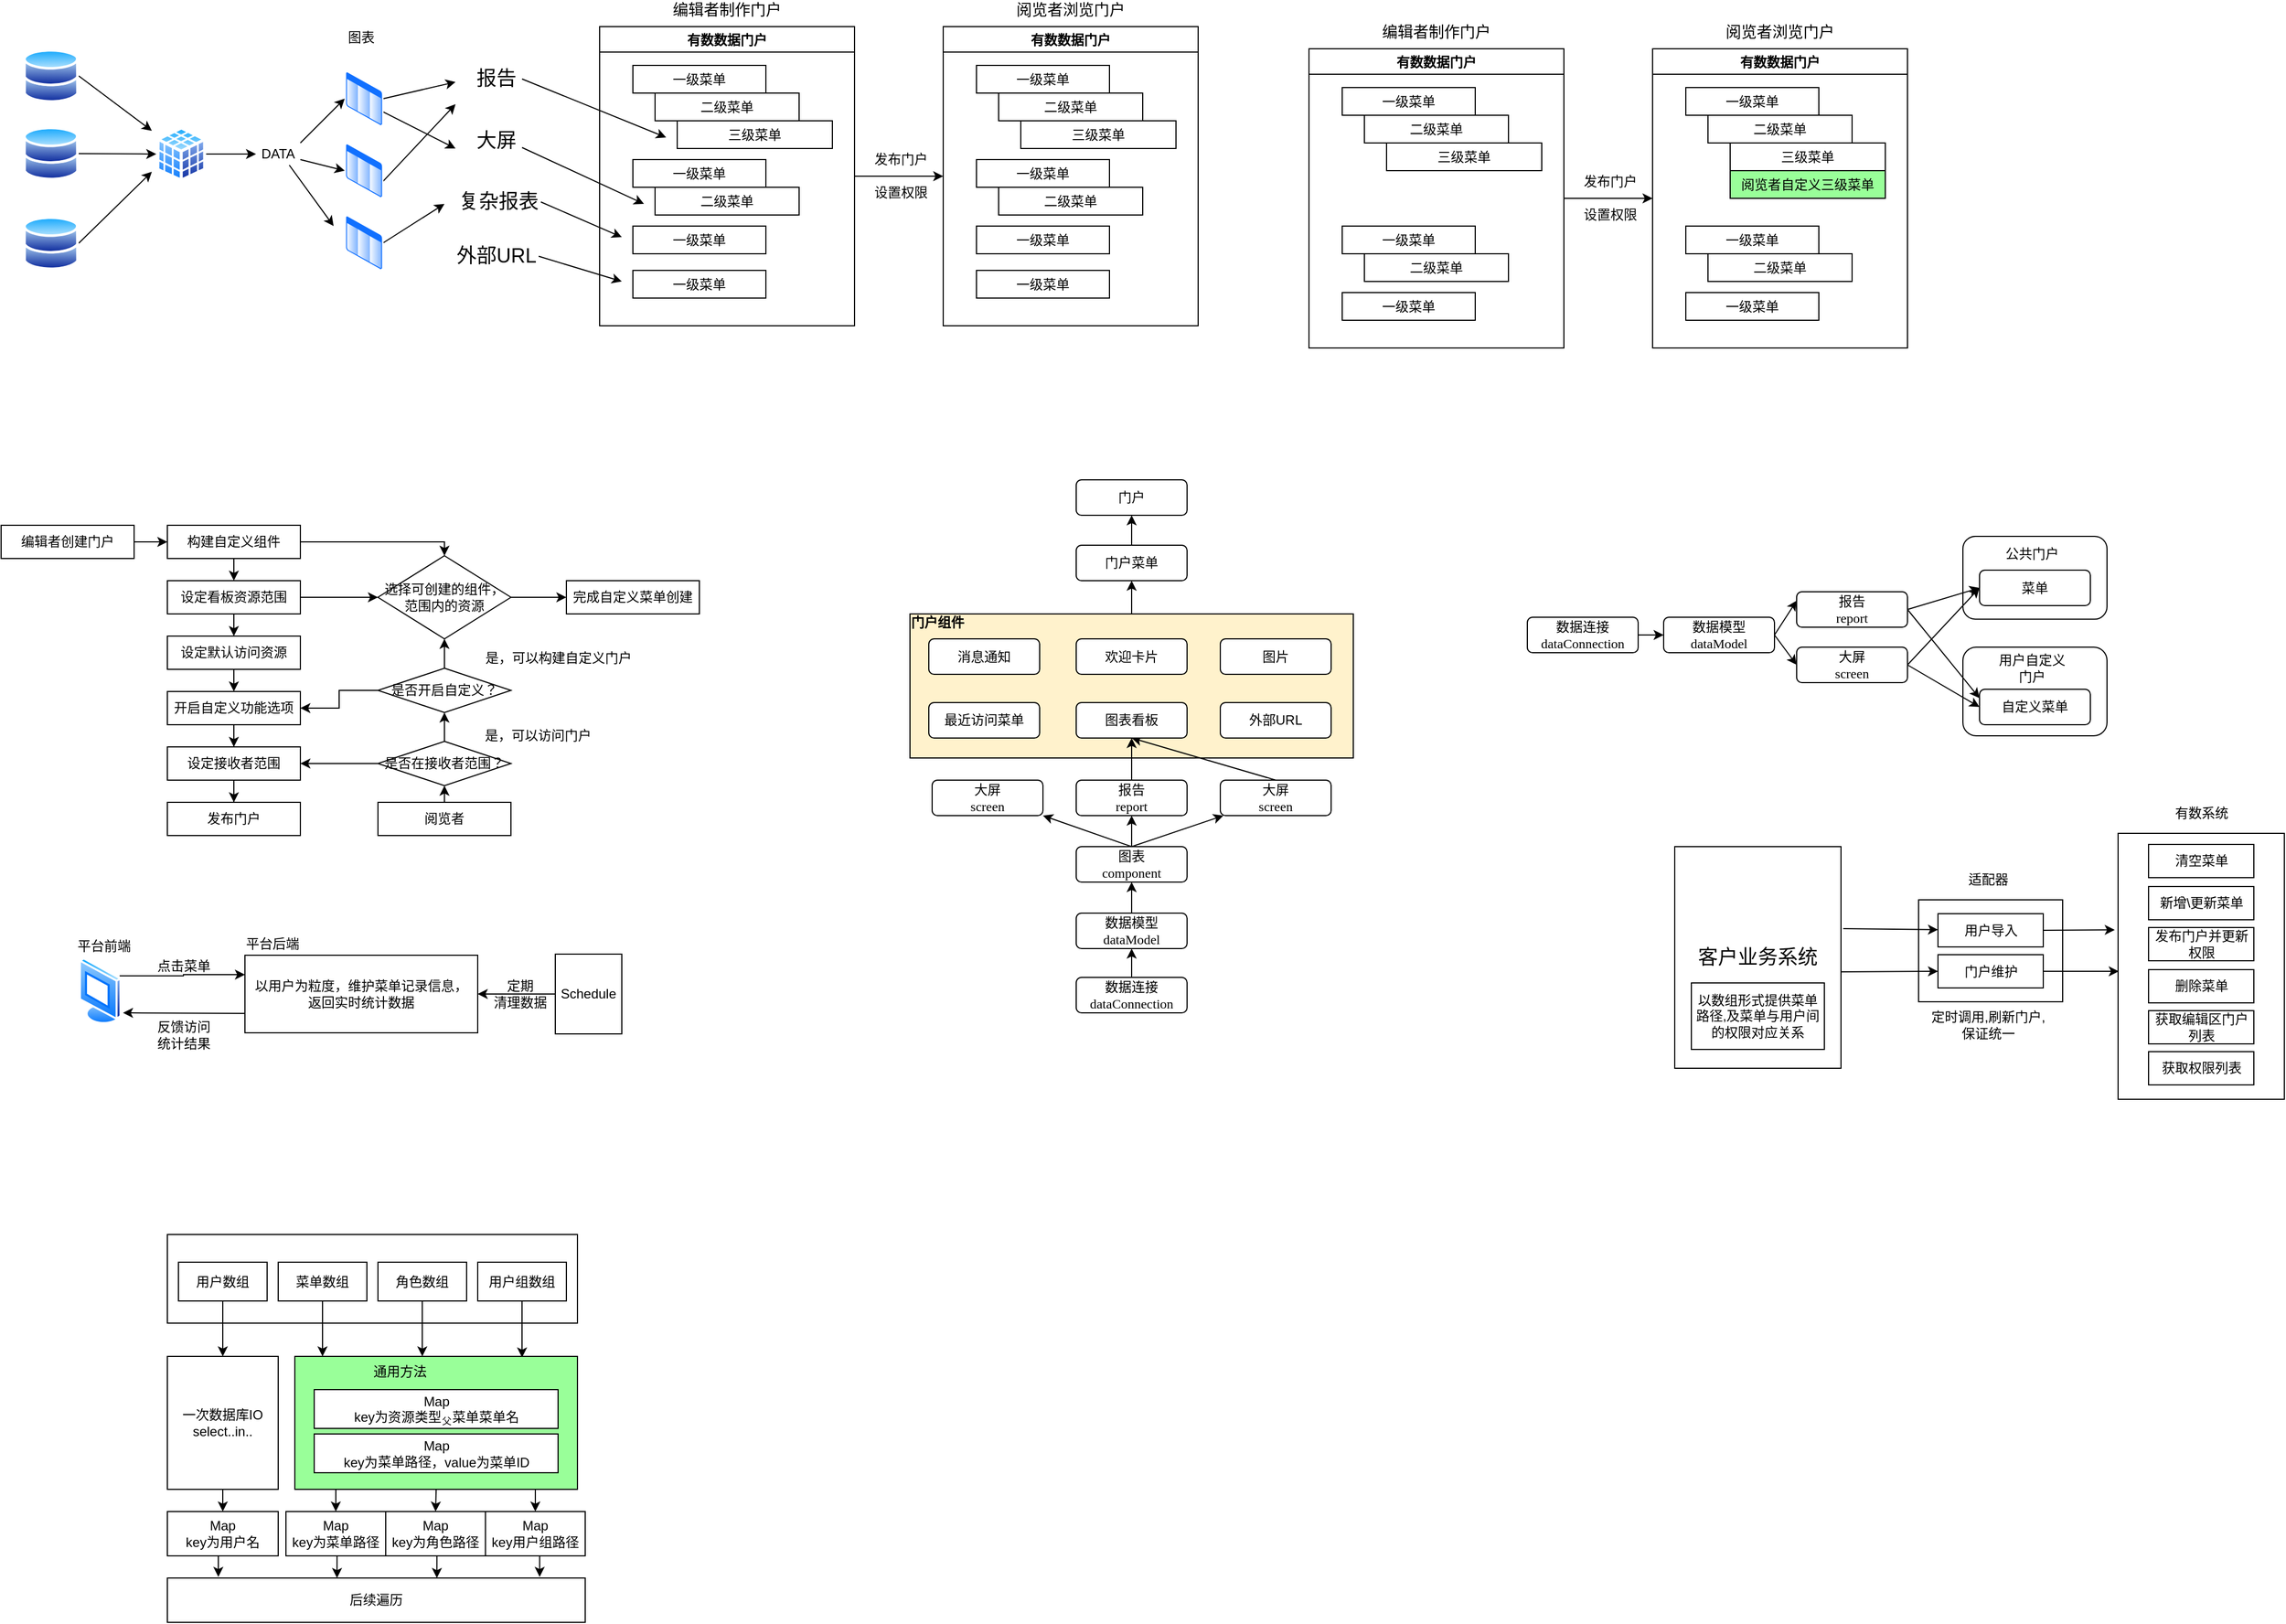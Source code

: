 <mxfile version="14.9.8" type="github">
  <diagram id="C5RBs43oDa-KdzZeNtuy" name="Page-1">
    <mxGraphModel dx="1935" dy="450" grid="1" gridSize="10" guides="1" tooltips="1" connect="1" arrows="1" fold="1" page="1" pageScale="1" pageWidth="827" pageHeight="1169" math="0" shadow="0">
      <root>
        <mxCell id="WIyWlLk6GJQsqaUBKTNV-0" />
        <mxCell id="WIyWlLk6GJQsqaUBKTNV-1" parent="WIyWlLk6GJQsqaUBKTNV-0" />
        <mxCell id="rrk1UIA7BR1SzCNRhTFS-86" value="" style="rounded=0;whiteSpace=wrap;html=1;fillColor=#FFFFFF;" parent="WIyWlLk6GJQsqaUBKTNV-1" vertex="1">
          <mxGeometry x="1720" y="948" width="130" height="92" as="geometry" />
        </mxCell>
        <mxCell id="rrk1UIA7BR1SzCNRhTFS-75" value="&lt;div style=&quot;text-align: left&quot;&gt;&lt;br&gt;&lt;/div&gt;" style="rounded=1;whiteSpace=wrap;html=1;" parent="WIyWlLk6GJQsqaUBKTNV-1" vertex="1">
          <mxGeometry x="1760" y="720" width="130" height="80" as="geometry" />
        </mxCell>
        <mxCell id="rrk1UIA7BR1SzCNRhTFS-74" value="&lt;div style=&quot;text-align: left&quot;&gt;&lt;br&gt;&lt;/div&gt;" style="rounded=1;whiteSpace=wrap;html=1;" parent="WIyWlLk6GJQsqaUBKTNV-1" vertex="1">
          <mxGeometry x="1760" y="620" width="130" height="74.75" as="geometry" />
        </mxCell>
        <mxCell id="rrk1UIA7BR1SzCNRhTFS-26" style="edgeStyle=none;rounded=0;orthogonalLoop=1;jettySize=auto;html=1;exitX=0.5;exitY=0;exitDx=0;exitDy=0;entryX=0.5;entryY=1;entryDx=0;entryDy=0;" parent="WIyWlLk6GJQsqaUBKTNV-1" source="rrk1UIA7BR1SzCNRhTFS-24" target="rrk1UIA7BR1SzCNRhTFS-19" edge="1">
          <mxGeometry relative="1" as="geometry" />
        </mxCell>
        <mxCell id="rrk1UIA7BR1SzCNRhTFS-24" value="" style="rounded=0;whiteSpace=wrap;html=1;fillColor=#FFF2CC;" parent="WIyWlLk6GJQsqaUBKTNV-1" vertex="1">
          <mxGeometry x="810" y="690" width="400" height="130" as="geometry" />
        </mxCell>
        <mxCell id="eYUs70hzC6F7jjjSVWgN-49" style="edgeStyle=none;rounded=0;orthogonalLoop=1;jettySize=auto;html=1;exitX=1;exitY=0.5;exitDx=0;exitDy=0;entryX=0;entryY=0.5;entryDx=0;entryDy=0;" parent="WIyWlLk6GJQsqaUBKTNV-1" source="eYUs70hzC6F7jjjSVWgN-1" target="eYUs70hzC6F7jjjSVWgN-41" edge="1">
          <mxGeometry relative="1" as="geometry" />
        </mxCell>
        <mxCell id="eYUs70hzC6F7jjjSVWgN-1" value="有数数据门户" style="swimlane;" parent="WIyWlLk6GJQsqaUBKTNV-1" vertex="1">
          <mxGeometry x="530" y="160" width="230" height="270" as="geometry" />
        </mxCell>
        <mxCell id="eYUs70hzC6F7jjjSVWgN-28" value="一级菜单" style="rounded=0;whiteSpace=wrap;html=1;" parent="eYUs70hzC6F7jjjSVWgN-1" vertex="1">
          <mxGeometry x="30" y="35" width="120" height="25" as="geometry" />
        </mxCell>
        <mxCell id="eYUs70hzC6F7jjjSVWgN-29" value="一级菜单" style="rounded=0;whiteSpace=wrap;html=1;" parent="eYUs70hzC6F7jjjSVWgN-1" vertex="1">
          <mxGeometry x="30" y="120" width="120" height="25" as="geometry" />
        </mxCell>
        <mxCell id="eYUs70hzC6F7jjjSVWgN-30" value="一级菜单" style="rounded=0;whiteSpace=wrap;html=1;" parent="eYUs70hzC6F7jjjSVWgN-1" vertex="1">
          <mxGeometry x="30" y="180" width="120" height="25" as="geometry" />
        </mxCell>
        <mxCell id="eYUs70hzC6F7jjjSVWgN-31" value="二级菜单" style="rounded=0;whiteSpace=wrap;html=1;" parent="eYUs70hzC6F7jjjSVWgN-1" vertex="1">
          <mxGeometry x="50" y="60" width="130" height="25" as="geometry" />
        </mxCell>
        <mxCell id="eYUs70hzC6F7jjjSVWgN-32" value="三级菜单" style="rounded=0;whiteSpace=wrap;html=1;" parent="eYUs70hzC6F7jjjSVWgN-1" vertex="1">
          <mxGeometry x="70" y="85" width="140" height="25" as="geometry" />
        </mxCell>
        <mxCell id="eYUs70hzC6F7jjjSVWgN-33" value="二级菜单" style="rounded=0;whiteSpace=wrap;html=1;" parent="eYUs70hzC6F7jjjSVWgN-1" vertex="1">
          <mxGeometry x="50" y="145" width="130" height="25" as="geometry" />
        </mxCell>
        <mxCell id="eYUs70hzC6F7jjjSVWgN-35" value="一级菜单" style="rounded=0;whiteSpace=wrap;html=1;" parent="eYUs70hzC6F7jjjSVWgN-1" vertex="1">
          <mxGeometry x="30" y="220" width="120" height="25" as="geometry" />
        </mxCell>
        <mxCell id="eYUs70hzC6F7jjjSVWgN-6" style="rounded=0;orthogonalLoop=1;jettySize=auto;html=1;exitX=1;exitY=0.5;exitDx=0;exitDy=0;entryX=-0.089;entryY=0.08;entryDx=0;entryDy=0;entryPerimeter=0;" parent="WIyWlLk6GJQsqaUBKTNV-1" source="eYUs70hzC6F7jjjSVWgN-2" target="eYUs70hzC6F7jjjSVWgN-5" edge="1">
          <mxGeometry relative="1" as="geometry" />
        </mxCell>
        <mxCell id="eYUs70hzC6F7jjjSVWgN-2" value="" style="aspect=fixed;perimeter=ellipsePerimeter;html=1;align=center;shadow=0;dashed=0;spacingTop=3;image;image=img/lib/active_directory/databases.svg;" parent="WIyWlLk6GJQsqaUBKTNV-1" vertex="1">
          <mxGeometry x="10" y="180" width="50" height="49" as="geometry" />
        </mxCell>
        <mxCell id="eYUs70hzC6F7jjjSVWgN-7" style="edgeStyle=none;rounded=0;orthogonalLoop=1;jettySize=auto;html=1;entryX=0;entryY=0.5;entryDx=0;entryDy=0;" parent="WIyWlLk6GJQsqaUBKTNV-1" source="eYUs70hzC6F7jjjSVWgN-3" target="eYUs70hzC6F7jjjSVWgN-5" edge="1">
          <mxGeometry relative="1" as="geometry" />
        </mxCell>
        <mxCell id="eYUs70hzC6F7jjjSVWgN-3" value="" style="aspect=fixed;perimeter=ellipsePerimeter;html=1;align=center;shadow=0;dashed=0;spacingTop=3;image;image=img/lib/active_directory/databases.svg;" parent="WIyWlLk6GJQsqaUBKTNV-1" vertex="1">
          <mxGeometry x="10" y="250" width="50" height="49" as="geometry" />
        </mxCell>
        <mxCell id="eYUs70hzC6F7jjjSVWgN-8" style="edgeStyle=none;rounded=0;orthogonalLoop=1;jettySize=auto;html=1;exitX=1;exitY=0.5;exitDx=0;exitDy=0;entryX=-0.089;entryY=0.82;entryDx=0;entryDy=0;entryPerimeter=0;" parent="WIyWlLk6GJQsqaUBKTNV-1" source="eYUs70hzC6F7jjjSVWgN-4" target="eYUs70hzC6F7jjjSVWgN-5" edge="1">
          <mxGeometry relative="1" as="geometry" />
        </mxCell>
        <mxCell id="eYUs70hzC6F7jjjSVWgN-4" value="" style="aspect=fixed;perimeter=ellipsePerimeter;html=1;align=center;shadow=0;dashed=0;spacingTop=3;image;image=img/lib/active_directory/databases.svg;" parent="WIyWlLk6GJQsqaUBKTNV-1" vertex="1">
          <mxGeometry x="10" y="331" width="50" height="49" as="geometry" />
        </mxCell>
        <mxCell id="eYUs70hzC6F7jjjSVWgN-10" style="edgeStyle=none;rounded=0;orthogonalLoop=1;jettySize=auto;html=1;exitX=1;exitY=0.5;exitDx=0;exitDy=0;entryX=0;entryY=0.5;entryDx=0;entryDy=0;" parent="WIyWlLk6GJQsqaUBKTNV-1" source="eYUs70hzC6F7jjjSVWgN-5" target="eYUs70hzC6F7jjjSVWgN-9" edge="1">
          <mxGeometry relative="1" as="geometry" />
        </mxCell>
        <mxCell id="eYUs70hzC6F7jjjSVWgN-5" value="" style="aspect=fixed;perimeter=ellipsePerimeter;html=1;align=center;shadow=0;dashed=0;spacingTop=3;image;image=img/lib/active_directory/database_cube.svg;" parent="WIyWlLk6GJQsqaUBKTNV-1" vertex="1">
          <mxGeometry x="130" y="250" width="45" height="50" as="geometry" />
        </mxCell>
        <mxCell id="eYUs70hzC6F7jjjSVWgN-15" style="edgeStyle=none;rounded=0;orthogonalLoop=1;jettySize=auto;html=1;exitX=1;exitY=0;exitDx=0;exitDy=0;entryX=0;entryY=0.5;entryDx=0;entryDy=0;" parent="WIyWlLk6GJQsqaUBKTNV-1" source="eYUs70hzC6F7jjjSVWgN-9" target="eYUs70hzC6F7jjjSVWgN-12" edge="1">
          <mxGeometry relative="1" as="geometry" />
        </mxCell>
        <mxCell id="eYUs70hzC6F7jjjSVWgN-16" style="edgeStyle=none;rounded=0;orthogonalLoop=1;jettySize=auto;html=1;exitX=1;exitY=0.75;exitDx=0;exitDy=0;entryX=0;entryY=0.5;entryDx=0;entryDy=0;" parent="WIyWlLk6GJQsqaUBKTNV-1" source="eYUs70hzC6F7jjjSVWgN-9" target="eYUs70hzC6F7jjjSVWgN-13" edge="1">
          <mxGeometry relative="1" as="geometry" />
        </mxCell>
        <mxCell id="eYUs70hzC6F7jjjSVWgN-17" style="edgeStyle=none;rounded=0;orthogonalLoop=1;jettySize=auto;html=1;exitX=0.75;exitY=1;exitDx=0;exitDy=0;" parent="WIyWlLk6GJQsqaUBKTNV-1" source="eYUs70hzC6F7jjjSVWgN-9" edge="1">
          <mxGeometry relative="1" as="geometry">
            <mxPoint x="290" y="340" as="targetPoint" />
          </mxGeometry>
        </mxCell>
        <mxCell id="eYUs70hzC6F7jjjSVWgN-9" value="DATA" style="text;html=1;strokeColor=none;fillColor=none;align=center;verticalAlign=middle;whiteSpace=wrap;rounded=0;" parent="WIyWlLk6GJQsqaUBKTNV-1" vertex="1">
          <mxGeometry x="220" y="265" width="40" height="20" as="geometry" />
        </mxCell>
        <mxCell id="eYUs70hzC6F7jjjSVWgN-23" style="edgeStyle=none;rounded=0;orthogonalLoop=1;jettySize=auto;html=1;exitX=1;exitY=0.5;exitDx=0;exitDy=0;" parent="WIyWlLk6GJQsqaUBKTNV-1" source="eYUs70hzC6F7jjjSVWgN-12" edge="1">
          <mxGeometry relative="1" as="geometry">
            <mxPoint x="400" y="210" as="targetPoint" />
          </mxGeometry>
        </mxCell>
        <mxCell id="eYUs70hzC6F7jjjSVWgN-25" style="edgeStyle=none;rounded=0;orthogonalLoop=1;jettySize=auto;html=1;exitX=1;exitY=0.75;exitDx=0;exitDy=0;" parent="WIyWlLk6GJQsqaUBKTNV-1" source="eYUs70hzC6F7jjjSVWgN-12" edge="1">
          <mxGeometry relative="1" as="geometry">
            <mxPoint x="400" y="270" as="targetPoint" />
          </mxGeometry>
        </mxCell>
        <mxCell id="eYUs70hzC6F7jjjSVWgN-12" value="" style="aspect=fixed;perimeter=ellipsePerimeter;html=1;align=center;shadow=0;dashed=0;spacingTop=3;image;image=img/lib/active_directory/list.svg;" parent="WIyWlLk6GJQsqaUBKTNV-1" vertex="1">
          <mxGeometry x="300" y="200" width="35" height="50" as="geometry" />
        </mxCell>
        <mxCell id="eYUs70hzC6F7jjjSVWgN-24" style="edgeStyle=none;rounded=0;orthogonalLoop=1;jettySize=auto;html=1;exitX=1;exitY=0.75;exitDx=0;exitDy=0;" parent="WIyWlLk6GJQsqaUBKTNV-1" source="eYUs70hzC6F7jjjSVWgN-13" edge="1">
          <mxGeometry relative="1" as="geometry">
            <mxPoint x="400" y="230" as="targetPoint" />
          </mxGeometry>
        </mxCell>
        <mxCell id="eYUs70hzC6F7jjjSVWgN-13" value="" style="aspect=fixed;perimeter=ellipsePerimeter;html=1;align=center;shadow=0;dashed=0;spacingTop=3;image;image=img/lib/active_directory/list.svg;" parent="WIyWlLk6GJQsqaUBKTNV-1" vertex="1">
          <mxGeometry x="300" y="265" width="35" height="50" as="geometry" />
        </mxCell>
        <mxCell id="eYUs70hzC6F7jjjSVWgN-26" style="edgeStyle=none;rounded=0;orthogonalLoop=1;jettySize=auto;html=1;exitX=1;exitY=0.5;exitDx=0;exitDy=0;" parent="WIyWlLk6GJQsqaUBKTNV-1" source="eYUs70hzC6F7jjjSVWgN-14" edge="1">
          <mxGeometry relative="1" as="geometry">
            <mxPoint x="390" y="320" as="targetPoint" />
          </mxGeometry>
        </mxCell>
        <mxCell id="eYUs70hzC6F7jjjSVWgN-14" value="" style="aspect=fixed;perimeter=ellipsePerimeter;html=1;align=center;shadow=0;dashed=0;spacingTop=3;image;image=img/lib/active_directory/list.svg;" parent="WIyWlLk6GJQsqaUBKTNV-1" vertex="1">
          <mxGeometry x="300" y="330" width="35" height="50" as="geometry" />
        </mxCell>
        <mxCell id="eYUs70hzC6F7jjjSVWgN-34" style="edgeStyle=none;rounded=0;orthogonalLoop=1;jettySize=auto;html=1;exitX=1;exitY=0.5;exitDx=0;exitDy=0;" parent="WIyWlLk6GJQsqaUBKTNV-1" source="eYUs70hzC6F7jjjSVWgN-18" edge="1">
          <mxGeometry relative="1" as="geometry">
            <mxPoint x="590" y="260" as="targetPoint" />
          </mxGeometry>
        </mxCell>
        <mxCell id="eYUs70hzC6F7jjjSVWgN-18" value="&lt;font style=&quot;font-size: 18px&quot;&gt;报告&lt;/font&gt;" style="text;html=1;strokeColor=none;fillColor=none;align=center;verticalAlign=middle;whiteSpace=wrap;rounded=0;" parent="WIyWlLk6GJQsqaUBKTNV-1" vertex="1">
          <mxGeometry x="414" y="194.5" width="46" height="25.5" as="geometry" />
        </mxCell>
        <mxCell id="eYUs70hzC6F7jjjSVWgN-36" style="edgeStyle=none;rounded=0;orthogonalLoop=1;jettySize=auto;html=1;exitX=1;exitY=0.75;exitDx=0;exitDy=0;" parent="WIyWlLk6GJQsqaUBKTNV-1" source="eYUs70hzC6F7jjjSVWgN-19" edge="1">
          <mxGeometry relative="1" as="geometry">
            <mxPoint x="570" y="320" as="targetPoint" />
          </mxGeometry>
        </mxCell>
        <mxCell id="eYUs70hzC6F7jjjSVWgN-19" value="&lt;font style=&quot;font-size: 18px&quot;&gt;大屏&lt;/font&gt;" style="text;html=1;strokeColor=none;fillColor=none;align=center;verticalAlign=middle;whiteSpace=wrap;rounded=0;" parent="WIyWlLk6GJQsqaUBKTNV-1" vertex="1">
          <mxGeometry x="414" y="250" width="46" height="25.5" as="geometry" />
        </mxCell>
        <mxCell id="eYUs70hzC6F7jjjSVWgN-37" style="edgeStyle=none;rounded=0;orthogonalLoop=1;jettySize=auto;html=1;exitX=1;exitY=0.5;exitDx=0;exitDy=0;" parent="WIyWlLk6GJQsqaUBKTNV-1" source="eYUs70hzC6F7jjjSVWgN-21" edge="1">
          <mxGeometry relative="1" as="geometry">
            <mxPoint x="550" y="350" as="targetPoint" />
          </mxGeometry>
        </mxCell>
        <mxCell id="eYUs70hzC6F7jjjSVWgN-21" value="&lt;font style=&quot;font-size: 18px&quot;&gt;复杂报表&lt;/font&gt;" style="text;html=1;strokeColor=none;fillColor=none;align=center;verticalAlign=middle;whiteSpace=wrap;rounded=0;" parent="WIyWlLk6GJQsqaUBKTNV-1" vertex="1">
          <mxGeometry x="401" y="305.5" width="76" height="25.5" as="geometry" />
        </mxCell>
        <mxCell id="eYUs70hzC6F7jjjSVWgN-38" style="edgeStyle=none;rounded=0;orthogonalLoop=1;jettySize=auto;html=1;exitX=1;exitY=0.5;exitDx=0;exitDy=0;" parent="WIyWlLk6GJQsqaUBKTNV-1" source="eYUs70hzC6F7jjjSVWgN-22" edge="1">
          <mxGeometry relative="1" as="geometry">
            <mxPoint x="550" y="390" as="targetPoint" />
          </mxGeometry>
        </mxCell>
        <mxCell id="eYUs70hzC6F7jjjSVWgN-22" value="&lt;font style=&quot;font-size: 18px&quot;&gt;外部URL&lt;/font&gt;" style="text;html=1;strokeColor=none;fillColor=none;align=center;verticalAlign=middle;whiteSpace=wrap;rounded=0;" parent="WIyWlLk6GJQsqaUBKTNV-1" vertex="1">
          <mxGeometry x="399" y="354.5" width="76" height="25.5" as="geometry" />
        </mxCell>
        <mxCell id="eYUs70hzC6F7jjjSVWgN-39" value="图表" style="text;html=1;strokeColor=none;fillColor=none;align=center;verticalAlign=middle;whiteSpace=wrap;rounded=0;" parent="WIyWlLk6GJQsqaUBKTNV-1" vertex="1">
          <mxGeometry x="295" y="160" width="40" height="20" as="geometry" />
        </mxCell>
        <mxCell id="eYUs70hzC6F7jjjSVWgN-40" value="&lt;font style=&quot;font-size: 14px&quot;&gt;编辑者制作门户&lt;/font&gt;" style="text;html=1;strokeColor=none;fillColor=none;align=center;verticalAlign=middle;whiteSpace=wrap;rounded=0;" parent="WIyWlLk6GJQsqaUBKTNV-1" vertex="1">
          <mxGeometry x="585" y="140" width="120" height="10" as="geometry" />
        </mxCell>
        <mxCell id="eYUs70hzC6F7jjjSVWgN-41" value="有数数据门户" style="swimlane;" parent="WIyWlLk6GJQsqaUBKTNV-1" vertex="1">
          <mxGeometry x="840" y="160" width="230" height="270" as="geometry" />
        </mxCell>
        <mxCell id="eYUs70hzC6F7jjjSVWgN-42" value="一级菜单" style="rounded=0;whiteSpace=wrap;html=1;" parent="eYUs70hzC6F7jjjSVWgN-41" vertex="1">
          <mxGeometry x="30" y="35" width="120" height="25" as="geometry" />
        </mxCell>
        <mxCell id="eYUs70hzC6F7jjjSVWgN-43" value="一级菜单" style="rounded=0;whiteSpace=wrap;html=1;" parent="eYUs70hzC6F7jjjSVWgN-41" vertex="1">
          <mxGeometry x="30" y="120" width="120" height="25" as="geometry" />
        </mxCell>
        <mxCell id="eYUs70hzC6F7jjjSVWgN-44" value="一级菜单" style="rounded=0;whiteSpace=wrap;html=1;" parent="eYUs70hzC6F7jjjSVWgN-41" vertex="1">
          <mxGeometry x="30" y="180" width="120" height="25" as="geometry" />
        </mxCell>
        <mxCell id="eYUs70hzC6F7jjjSVWgN-45" value="二级菜单" style="rounded=0;whiteSpace=wrap;html=1;" parent="eYUs70hzC6F7jjjSVWgN-41" vertex="1">
          <mxGeometry x="50" y="60" width="130" height="25" as="geometry" />
        </mxCell>
        <mxCell id="eYUs70hzC6F7jjjSVWgN-46" value="三级菜单" style="rounded=0;whiteSpace=wrap;html=1;" parent="eYUs70hzC6F7jjjSVWgN-41" vertex="1">
          <mxGeometry x="70" y="85" width="140" height="25" as="geometry" />
        </mxCell>
        <mxCell id="eYUs70hzC6F7jjjSVWgN-47" value="二级菜单" style="rounded=0;whiteSpace=wrap;html=1;" parent="eYUs70hzC6F7jjjSVWgN-41" vertex="1">
          <mxGeometry x="50" y="145" width="130" height="25" as="geometry" />
        </mxCell>
        <mxCell id="eYUs70hzC6F7jjjSVWgN-48" value="一级菜单" style="rounded=0;whiteSpace=wrap;html=1;" parent="eYUs70hzC6F7jjjSVWgN-41" vertex="1">
          <mxGeometry x="30" y="220" width="120" height="25" as="geometry" />
        </mxCell>
        <mxCell id="eYUs70hzC6F7jjjSVWgN-50" value="发布门户" style="text;html=1;strokeColor=none;fillColor=none;align=center;verticalAlign=middle;whiteSpace=wrap;rounded=0;" parent="WIyWlLk6GJQsqaUBKTNV-1" vertex="1">
          <mxGeometry x="777" y="270" width="50" height="20" as="geometry" />
        </mxCell>
        <mxCell id="eYUs70hzC6F7jjjSVWgN-51" value="设置权限" style="text;html=1;strokeColor=none;fillColor=none;align=center;verticalAlign=middle;whiteSpace=wrap;rounded=0;" parent="WIyWlLk6GJQsqaUBKTNV-1" vertex="1">
          <mxGeometry x="777" y="300" width="50" height="20" as="geometry" />
        </mxCell>
        <mxCell id="eYUs70hzC6F7jjjSVWgN-52" value="&lt;font style=&quot;font-size: 14px&quot;&gt;阅览者浏览门户&lt;/font&gt;" style="text;html=1;strokeColor=none;fillColor=none;align=center;verticalAlign=middle;whiteSpace=wrap;rounded=0;" parent="WIyWlLk6GJQsqaUBKTNV-1" vertex="1">
          <mxGeometry x="895" y="140" width="120" height="10" as="geometry" />
        </mxCell>
        <mxCell id="eYUs70hzC6F7jjjSVWgN-64" style="edgeStyle=none;rounded=0;orthogonalLoop=1;jettySize=auto;html=1;exitX=0.5;exitY=1;exitDx=0;exitDy=0;entryX=0.5;entryY=0;entryDx=0;entryDy=0;" parent="WIyWlLk6GJQsqaUBKTNV-1" source="eYUs70hzC6F7jjjSVWgN-55" target="eYUs70hzC6F7jjjSVWgN-63" edge="1">
          <mxGeometry relative="1" as="geometry" />
        </mxCell>
        <mxCell id="eYUs70hzC6F7jjjSVWgN-91" style="edgeStyle=orthogonalEdgeStyle;rounded=0;orthogonalLoop=1;jettySize=auto;html=1;exitX=1;exitY=0.5;exitDx=0;exitDy=0;entryX=0;entryY=0.5;entryDx=0;entryDy=0;" parent="WIyWlLk6GJQsqaUBKTNV-1" source="eYUs70hzC6F7jjjSVWgN-55" target="eYUs70hzC6F7jjjSVWgN-89" edge="1">
          <mxGeometry relative="1" as="geometry" />
        </mxCell>
        <mxCell id="eYUs70hzC6F7jjjSVWgN-55" value="设定看板资源范围" style="rounded=0;whiteSpace=wrap;html=1;" parent="WIyWlLk6GJQsqaUBKTNV-1" vertex="1">
          <mxGeometry x="140" y="660" width="120" height="30" as="geometry" />
        </mxCell>
        <mxCell id="eYUs70hzC6F7jjjSVWgN-67" style="edgeStyle=orthogonalEdgeStyle;rounded=0;orthogonalLoop=1;jettySize=auto;html=1;exitX=1;exitY=0.5;exitDx=0;exitDy=0;entryX=0;entryY=0.5;entryDx=0;entryDy=0;" parent="WIyWlLk6GJQsqaUBKTNV-1" source="eYUs70hzC6F7jjjSVWgN-60" target="eYUs70hzC6F7jjjSVWgN-61" edge="1">
          <mxGeometry relative="1" as="geometry" />
        </mxCell>
        <mxCell id="eYUs70hzC6F7jjjSVWgN-60" value="编辑者创建门户" style="rounded=0;whiteSpace=wrap;html=1;" parent="WIyWlLk6GJQsqaUBKTNV-1" vertex="1">
          <mxGeometry x="-10" y="610" width="120" height="30" as="geometry" />
        </mxCell>
        <mxCell id="eYUs70hzC6F7jjjSVWgN-80" style="edgeStyle=orthogonalEdgeStyle;rounded=0;orthogonalLoop=1;jettySize=auto;html=1;exitX=0.5;exitY=1;exitDx=0;exitDy=0;entryX=0.5;entryY=0;entryDx=0;entryDy=0;" parent="WIyWlLk6GJQsqaUBKTNV-1" source="eYUs70hzC6F7jjjSVWgN-61" target="eYUs70hzC6F7jjjSVWgN-55" edge="1">
          <mxGeometry relative="1" as="geometry" />
        </mxCell>
        <mxCell id="eYUs70hzC6F7jjjSVWgN-92" style="edgeStyle=orthogonalEdgeStyle;rounded=0;orthogonalLoop=1;jettySize=auto;html=1;exitX=1;exitY=0.5;exitDx=0;exitDy=0;entryX=0.5;entryY=0;entryDx=0;entryDy=0;" parent="WIyWlLk6GJQsqaUBKTNV-1" source="eYUs70hzC6F7jjjSVWgN-61" target="eYUs70hzC6F7jjjSVWgN-89" edge="1">
          <mxGeometry relative="1" as="geometry">
            <Array as="points">
              <mxPoint x="390" y="625" />
            </Array>
          </mxGeometry>
        </mxCell>
        <mxCell id="eYUs70hzC6F7jjjSVWgN-61" value="构建自定义组件" style="rounded=0;whiteSpace=wrap;html=1;" parent="WIyWlLk6GJQsqaUBKTNV-1" vertex="1">
          <mxGeometry x="140" y="610" width="120" height="30" as="geometry" />
        </mxCell>
        <mxCell id="eYUs70hzC6F7jjjSVWgN-82" style="edgeStyle=orthogonalEdgeStyle;rounded=0;orthogonalLoop=1;jettySize=auto;html=1;exitX=0.5;exitY=1;exitDx=0;exitDy=0;entryX=0.5;entryY=0;entryDx=0;entryDy=0;" parent="WIyWlLk6GJQsqaUBKTNV-1" source="eYUs70hzC6F7jjjSVWgN-63" target="eYUs70hzC6F7jjjSVWgN-81" edge="1">
          <mxGeometry relative="1" as="geometry" />
        </mxCell>
        <mxCell id="eYUs70hzC6F7jjjSVWgN-63" value="设定默认访问资源" style="rounded=0;whiteSpace=wrap;html=1;" parent="WIyWlLk6GJQsqaUBKTNV-1" vertex="1">
          <mxGeometry x="140" y="710" width="120" height="30" as="geometry" />
        </mxCell>
        <mxCell id="eYUs70hzC6F7jjjSVWgN-72" style="edgeStyle=orthogonalEdgeStyle;rounded=0;orthogonalLoop=1;jettySize=auto;html=1;exitX=0.5;exitY=1;exitDx=0;exitDy=0;" parent="WIyWlLk6GJQsqaUBKTNV-1" source="eYUs70hzC6F7jjjSVWgN-65" target="eYUs70hzC6F7jjjSVWgN-70" edge="1">
          <mxGeometry relative="1" as="geometry" />
        </mxCell>
        <mxCell id="eYUs70hzC6F7jjjSVWgN-65" value="设定接收者范围" style="rounded=0;whiteSpace=wrap;html=1;" parent="WIyWlLk6GJQsqaUBKTNV-1" vertex="1">
          <mxGeometry x="140" y="810" width="120" height="30" as="geometry" />
        </mxCell>
        <mxCell id="eYUs70hzC6F7jjjSVWgN-70" value="发布门户" style="rounded=0;whiteSpace=wrap;html=1;" parent="WIyWlLk6GJQsqaUBKTNV-1" vertex="1">
          <mxGeometry x="140" y="860" width="120" height="30" as="geometry" />
        </mxCell>
        <mxCell id="eYUs70hzC6F7jjjSVWgN-76" style="edgeStyle=orthogonalEdgeStyle;rounded=0;orthogonalLoop=1;jettySize=auto;html=1;exitX=0.5;exitY=0;exitDx=0;exitDy=0;entryX=0.5;entryY=1;entryDx=0;entryDy=0;" parent="WIyWlLk6GJQsqaUBKTNV-1" source="eYUs70hzC6F7jjjSVWgN-74" target="eYUs70hzC6F7jjjSVWgN-75" edge="1">
          <mxGeometry relative="1" as="geometry" />
        </mxCell>
        <mxCell id="eYUs70hzC6F7jjjSVWgN-74" value="阅览者" style="rounded=0;whiteSpace=wrap;html=1;" parent="WIyWlLk6GJQsqaUBKTNV-1" vertex="1">
          <mxGeometry x="330" y="860" width="120" height="30" as="geometry" />
        </mxCell>
        <mxCell id="eYUs70hzC6F7jjjSVWgN-78" style="edgeStyle=orthogonalEdgeStyle;rounded=0;orthogonalLoop=1;jettySize=auto;html=1;exitX=0;exitY=0.5;exitDx=0;exitDy=0;entryX=1;entryY=0.5;entryDx=0;entryDy=0;" parent="WIyWlLk6GJQsqaUBKTNV-1" source="eYUs70hzC6F7jjjSVWgN-75" target="eYUs70hzC6F7jjjSVWgN-65" edge="1">
          <mxGeometry relative="1" as="geometry">
            <mxPoint x="270" y="825" as="targetPoint" />
          </mxGeometry>
        </mxCell>
        <mxCell id="eYUs70hzC6F7jjjSVWgN-85" style="edgeStyle=orthogonalEdgeStyle;rounded=0;orthogonalLoop=1;jettySize=auto;html=1;exitX=0.5;exitY=0;exitDx=0;exitDy=0;entryX=0.5;entryY=1;entryDx=0;entryDy=0;" parent="WIyWlLk6GJQsqaUBKTNV-1" source="eYUs70hzC6F7jjjSVWgN-75" target="eYUs70hzC6F7jjjSVWgN-84" edge="1">
          <mxGeometry relative="1" as="geometry" />
        </mxCell>
        <mxCell id="eYUs70hzC6F7jjjSVWgN-75" value="是否在接收者范围？" style="rhombus;whiteSpace=wrap;html=1;" parent="WIyWlLk6GJQsqaUBKTNV-1" vertex="1">
          <mxGeometry x="330" y="805" width="120" height="40" as="geometry" />
        </mxCell>
        <mxCell id="eYUs70hzC6F7jjjSVWgN-83" style="edgeStyle=orthogonalEdgeStyle;rounded=0;orthogonalLoop=1;jettySize=auto;html=1;exitX=0.5;exitY=1;exitDx=0;exitDy=0;" parent="WIyWlLk6GJQsqaUBKTNV-1" source="eYUs70hzC6F7jjjSVWgN-81" target="eYUs70hzC6F7jjjSVWgN-65" edge="1">
          <mxGeometry relative="1" as="geometry" />
        </mxCell>
        <mxCell id="eYUs70hzC6F7jjjSVWgN-81" value="开启自定义功能选项" style="rounded=0;whiteSpace=wrap;html=1;" parent="WIyWlLk6GJQsqaUBKTNV-1" vertex="1">
          <mxGeometry x="140" y="760" width="120" height="30" as="geometry" />
        </mxCell>
        <mxCell id="eYUs70hzC6F7jjjSVWgN-86" style="edgeStyle=orthogonalEdgeStyle;rounded=0;orthogonalLoop=1;jettySize=auto;html=1;exitX=0;exitY=0.5;exitDx=0;exitDy=0;entryX=1;entryY=0.5;entryDx=0;entryDy=0;" parent="WIyWlLk6GJQsqaUBKTNV-1" source="eYUs70hzC6F7jjjSVWgN-84" target="eYUs70hzC6F7jjjSVWgN-81" edge="1">
          <mxGeometry relative="1" as="geometry" />
        </mxCell>
        <mxCell id="eYUs70hzC6F7jjjSVWgN-90" style="edgeStyle=orthogonalEdgeStyle;rounded=0;orthogonalLoop=1;jettySize=auto;html=1;exitX=0.5;exitY=0;exitDx=0;exitDy=0;" parent="WIyWlLk6GJQsqaUBKTNV-1" source="eYUs70hzC6F7jjjSVWgN-84" target="eYUs70hzC6F7jjjSVWgN-89" edge="1">
          <mxGeometry relative="1" as="geometry" />
        </mxCell>
        <mxCell id="eYUs70hzC6F7jjjSVWgN-84" value="是否开启自定义？" style="rhombus;whiteSpace=wrap;html=1;" parent="WIyWlLk6GJQsqaUBKTNV-1" vertex="1">
          <mxGeometry x="330" y="739" width="120" height="40" as="geometry" />
        </mxCell>
        <mxCell id="eYUs70hzC6F7jjjSVWgN-87" value="是，可以访问门户" style="text;html=1;strokeColor=none;fillColor=none;align=center;verticalAlign=middle;whiteSpace=wrap;rounded=0;" parent="WIyWlLk6GJQsqaUBKTNV-1" vertex="1">
          <mxGeometry x="414" y="790" width="121" height="20" as="geometry" />
        </mxCell>
        <mxCell id="eYUs70hzC6F7jjjSVWgN-88" value="是，可以构建自定义门户" style="text;html=1;strokeColor=none;fillColor=none;align=center;verticalAlign=middle;whiteSpace=wrap;rounded=0;" parent="WIyWlLk6GJQsqaUBKTNV-1" vertex="1">
          <mxGeometry x="420" y="720" width="146" height="20" as="geometry" />
        </mxCell>
        <mxCell id="eYUs70hzC6F7jjjSVWgN-94" style="edgeStyle=orthogonalEdgeStyle;rounded=0;orthogonalLoop=1;jettySize=auto;html=1;exitX=1;exitY=0.5;exitDx=0;exitDy=0;entryX=0;entryY=0.5;entryDx=0;entryDy=0;" parent="WIyWlLk6GJQsqaUBKTNV-1" source="eYUs70hzC6F7jjjSVWgN-89" target="eYUs70hzC6F7jjjSVWgN-93" edge="1">
          <mxGeometry relative="1" as="geometry" />
        </mxCell>
        <mxCell id="eYUs70hzC6F7jjjSVWgN-89" value="选择可创建的组件，范围内的资源" style="rhombus;whiteSpace=wrap;html=1;" parent="WIyWlLk6GJQsqaUBKTNV-1" vertex="1">
          <mxGeometry x="330" y="637.5" width="120" height="75" as="geometry" />
        </mxCell>
        <mxCell id="eYUs70hzC6F7jjjSVWgN-93" value="完成自定义菜单创建" style="rounded=0;whiteSpace=wrap;html=1;" parent="WIyWlLk6GJQsqaUBKTNV-1" vertex="1">
          <mxGeometry x="500" y="660" width="120" height="30" as="geometry" />
        </mxCell>
        <mxCell id="eYUs70hzC6F7jjjSVWgN-100" style="edgeStyle=orthogonalEdgeStyle;rounded=0;orthogonalLoop=1;jettySize=auto;html=1;exitX=1;exitY=0.25;exitDx=0;exitDy=0;entryX=0;entryY=0.25;entryDx=0;entryDy=0;" parent="WIyWlLk6GJQsqaUBKTNV-1" source="eYUs70hzC6F7jjjSVWgN-95" target="eYUs70hzC6F7jjjSVWgN-96" edge="1">
          <mxGeometry relative="1" as="geometry" />
        </mxCell>
        <mxCell id="eYUs70hzC6F7jjjSVWgN-95" value="" style="aspect=fixed;perimeter=ellipsePerimeter;html=1;align=center;shadow=0;dashed=0;spacingTop=3;image;image=img/lib/active_directory/vista_terminal.svg;" parent="WIyWlLk6GJQsqaUBKTNV-1" vertex="1">
          <mxGeometry x="60" y="1000" width="39" height="60" as="geometry" />
        </mxCell>
        <mxCell id="eYUs70hzC6F7jjjSVWgN-101" style="edgeStyle=orthogonalEdgeStyle;rounded=0;orthogonalLoop=1;jettySize=auto;html=1;exitX=0;exitY=0.75;exitDx=0;exitDy=0;" parent="WIyWlLk6GJQsqaUBKTNV-1" source="eYUs70hzC6F7jjjSVWgN-96" edge="1">
          <mxGeometry relative="1" as="geometry">
            <mxPoint x="100" y="1050" as="targetPoint" />
          </mxGeometry>
        </mxCell>
        <mxCell id="eYUs70hzC6F7jjjSVWgN-96" value="以用户为粒度，维护菜单记录信息，&lt;br&gt;返回实时统计数据" style="rounded=0;whiteSpace=wrap;html=1;" parent="WIyWlLk6GJQsqaUBKTNV-1" vertex="1">
          <mxGeometry x="210" y="998" width="210" height="70" as="geometry" />
        </mxCell>
        <mxCell id="eYUs70hzC6F7jjjSVWgN-97" value="平台后端" style="text;html=1;strokeColor=none;fillColor=none;align=center;verticalAlign=middle;whiteSpace=wrap;rounded=0;" parent="WIyWlLk6GJQsqaUBKTNV-1" vertex="1">
          <mxGeometry x="210" y="978" width="50" height="20" as="geometry" />
        </mxCell>
        <mxCell id="eYUs70hzC6F7jjjSVWgN-98" value="平台前端" style="text;html=1;strokeColor=none;fillColor=none;align=center;verticalAlign=middle;whiteSpace=wrap;rounded=0;" parent="WIyWlLk6GJQsqaUBKTNV-1" vertex="1">
          <mxGeometry x="54.5" y="980" width="55.5" height="20" as="geometry" />
        </mxCell>
        <mxCell id="eYUs70hzC6F7jjjSVWgN-102" value="点击菜单" style="text;html=1;strokeColor=none;fillColor=none;align=center;verticalAlign=middle;whiteSpace=wrap;rounded=0;" parent="WIyWlLk6GJQsqaUBKTNV-1" vertex="1">
          <mxGeometry x="130" y="998" width="50" height="20" as="geometry" />
        </mxCell>
        <mxCell id="eYUs70hzC6F7jjjSVWgN-103" value="反馈访问统计结果" style="text;html=1;strokeColor=none;fillColor=none;align=center;verticalAlign=middle;whiteSpace=wrap;rounded=0;" parent="WIyWlLk6GJQsqaUBKTNV-1" vertex="1">
          <mxGeometry x="125" y="1060" width="60" height="20" as="geometry" />
        </mxCell>
        <mxCell id="eYUs70hzC6F7jjjSVWgN-105" style="edgeStyle=orthogonalEdgeStyle;rounded=0;orthogonalLoop=1;jettySize=auto;html=1;exitX=0;exitY=0.5;exitDx=0;exitDy=0;entryX=1;entryY=0.5;entryDx=0;entryDy=0;" parent="WIyWlLk6GJQsqaUBKTNV-1" source="eYUs70hzC6F7jjjSVWgN-104" target="eYUs70hzC6F7jjjSVWgN-96" edge="1">
          <mxGeometry relative="1" as="geometry" />
        </mxCell>
        <mxCell id="eYUs70hzC6F7jjjSVWgN-104" value="Schedule" style="rounded=0;whiteSpace=wrap;html=1;" parent="WIyWlLk6GJQsqaUBKTNV-1" vertex="1">
          <mxGeometry x="490" y="997" width="60" height="72" as="geometry" />
        </mxCell>
        <mxCell id="eYUs70hzC6F7jjjSVWgN-106" value="定期&lt;br&gt;清理数据" style="text;html=1;strokeColor=none;fillColor=none;align=center;verticalAlign=middle;whiteSpace=wrap;rounded=0;" parent="WIyWlLk6GJQsqaUBKTNV-1" vertex="1">
          <mxGeometry x="432" y="1023" width="53" height="20" as="geometry" />
        </mxCell>
        <mxCell id="rrk1UIA7BR1SzCNRhTFS-2" style="edgeStyle=orthogonalEdgeStyle;rounded=0;orthogonalLoop=1;jettySize=auto;html=1;exitX=0.5;exitY=0;exitDx=0;exitDy=0;entryX=0.5;entryY=1;entryDx=0;entryDy=0;" parent="WIyWlLk6GJQsqaUBKTNV-1" source="rrk1UIA7BR1SzCNRhTFS-0" target="rrk1UIA7BR1SzCNRhTFS-1" edge="1">
          <mxGeometry relative="1" as="geometry" />
        </mxCell>
        <mxCell id="rrk1UIA7BR1SzCNRhTFS-0" value="数据连接&lt;br&gt;&lt;font face=&quot;Verdana&quot;&gt;dataConnection&lt;/font&gt;" style="rounded=1;whiteSpace=wrap;html=1;" parent="WIyWlLk6GJQsqaUBKTNV-1" vertex="1">
          <mxGeometry x="960" y="1018" width="100" height="32" as="geometry" />
        </mxCell>
        <mxCell id="rrk1UIA7BR1SzCNRhTFS-5" style="edgeStyle=orthogonalEdgeStyle;rounded=0;orthogonalLoop=1;jettySize=auto;html=1;exitX=0.5;exitY=0;exitDx=0;exitDy=0;entryX=0.5;entryY=1;entryDx=0;entryDy=0;" parent="WIyWlLk6GJQsqaUBKTNV-1" source="rrk1UIA7BR1SzCNRhTFS-1" target="rrk1UIA7BR1SzCNRhTFS-4" edge="1">
          <mxGeometry relative="1" as="geometry" />
        </mxCell>
        <mxCell id="rrk1UIA7BR1SzCNRhTFS-1" value="数据模型&lt;br&gt;&lt;font face=&quot;Verdana&quot;&gt;dataModel&lt;/font&gt;" style="rounded=1;whiteSpace=wrap;html=1;" parent="WIyWlLk6GJQsqaUBKTNV-1" vertex="1">
          <mxGeometry x="960" y="960" width="100" height="32" as="geometry" />
        </mxCell>
        <mxCell id="rrk1UIA7BR1SzCNRhTFS-7" style="edgeStyle=orthogonalEdgeStyle;rounded=0;orthogonalLoop=1;jettySize=auto;html=1;exitX=0.5;exitY=0;exitDx=0;exitDy=0;entryX=0.5;entryY=1;entryDx=0;entryDy=0;" parent="WIyWlLk6GJQsqaUBKTNV-1" source="rrk1UIA7BR1SzCNRhTFS-4" target="rrk1UIA7BR1SzCNRhTFS-6" edge="1">
          <mxGeometry relative="1" as="geometry" />
        </mxCell>
        <mxCell id="rrk1UIA7BR1SzCNRhTFS-9" style="rounded=0;orthogonalLoop=1;jettySize=auto;html=1;exitX=0.5;exitY=0;exitDx=0;exitDy=0;" parent="WIyWlLk6GJQsqaUBKTNV-1" source="rrk1UIA7BR1SzCNRhTFS-4" target="rrk1UIA7BR1SzCNRhTFS-8" edge="1">
          <mxGeometry relative="1" as="geometry" />
        </mxCell>
        <mxCell id="rrk1UIA7BR1SzCNRhTFS-11" style="edgeStyle=none;rounded=0;orthogonalLoop=1;jettySize=auto;html=1;exitX=0.5;exitY=0;exitDx=0;exitDy=0;entryX=1;entryY=1;entryDx=0;entryDy=0;" parent="WIyWlLk6GJQsqaUBKTNV-1" source="rrk1UIA7BR1SzCNRhTFS-4" target="rrk1UIA7BR1SzCNRhTFS-10" edge="1">
          <mxGeometry relative="1" as="geometry" />
        </mxCell>
        <mxCell id="rrk1UIA7BR1SzCNRhTFS-4" value="图表&lt;br&gt;&lt;font face=&quot;Verdana&quot;&gt;component&lt;/font&gt;" style="rounded=1;whiteSpace=wrap;html=1;" parent="WIyWlLk6GJQsqaUBKTNV-1" vertex="1">
          <mxGeometry x="960" y="900" width="100" height="32" as="geometry" />
        </mxCell>
        <mxCell id="rrk1UIA7BR1SzCNRhTFS-15" style="edgeStyle=none;rounded=0;orthogonalLoop=1;jettySize=auto;html=1;exitX=0.5;exitY=0;exitDx=0;exitDy=0;entryX=0.5;entryY=1;entryDx=0;entryDy=0;" parent="WIyWlLk6GJQsqaUBKTNV-1" source="rrk1UIA7BR1SzCNRhTFS-6" target="rrk1UIA7BR1SzCNRhTFS-14" edge="1">
          <mxGeometry relative="1" as="geometry" />
        </mxCell>
        <mxCell id="rrk1UIA7BR1SzCNRhTFS-6" value="报告&lt;br&gt;&lt;font face=&quot;Verdana&quot;&gt;report&lt;/font&gt;" style="rounded=1;whiteSpace=wrap;html=1;" parent="WIyWlLk6GJQsqaUBKTNV-1" vertex="1">
          <mxGeometry x="960" y="840" width="100" height="32" as="geometry" />
        </mxCell>
        <mxCell id="rrk1UIA7BR1SzCNRhTFS-16" style="edgeStyle=none;rounded=0;orthogonalLoop=1;jettySize=auto;html=1;exitX=0.5;exitY=0;exitDx=0;exitDy=0;entryX=0.5;entryY=1;entryDx=0;entryDy=0;" parent="WIyWlLk6GJQsqaUBKTNV-1" source="rrk1UIA7BR1SzCNRhTFS-8" target="rrk1UIA7BR1SzCNRhTFS-14" edge="1">
          <mxGeometry relative="1" as="geometry" />
        </mxCell>
        <mxCell id="rrk1UIA7BR1SzCNRhTFS-8" value="大屏&lt;br&gt;&lt;font face=&quot;Verdana&quot;&gt;screen&lt;/font&gt;" style="rounded=1;whiteSpace=wrap;html=1;" parent="WIyWlLk6GJQsqaUBKTNV-1" vertex="1">
          <mxGeometry x="1090" y="840" width="100" height="32" as="geometry" />
        </mxCell>
        <mxCell id="rrk1UIA7BR1SzCNRhTFS-10" value="大屏&lt;br&gt;&lt;font face=&quot;Verdana&quot;&gt;screen&lt;/font&gt;" style="rounded=1;whiteSpace=wrap;html=1;" parent="WIyWlLk6GJQsqaUBKTNV-1" vertex="1">
          <mxGeometry x="830" y="840" width="100" height="32" as="geometry" />
        </mxCell>
        <mxCell id="rrk1UIA7BR1SzCNRhTFS-12" value="最近访问菜单" style="rounded=1;whiteSpace=wrap;html=1;" parent="WIyWlLk6GJQsqaUBKTNV-1" vertex="1">
          <mxGeometry x="827" y="770" width="100" height="32" as="geometry" />
        </mxCell>
        <mxCell id="rrk1UIA7BR1SzCNRhTFS-13" value="外部URL" style="rounded=1;whiteSpace=wrap;html=1;" parent="WIyWlLk6GJQsqaUBKTNV-1" vertex="1">
          <mxGeometry x="1090" y="770" width="100" height="32" as="geometry" />
        </mxCell>
        <mxCell id="rrk1UIA7BR1SzCNRhTFS-14" value="图表看板" style="rounded=1;whiteSpace=wrap;html=1;" parent="WIyWlLk6GJQsqaUBKTNV-1" vertex="1">
          <mxGeometry x="960" y="770" width="100" height="32" as="geometry" />
        </mxCell>
        <mxCell id="rrk1UIA7BR1SzCNRhTFS-17" value="消息通知" style="rounded=1;whiteSpace=wrap;html=1;" parent="WIyWlLk6GJQsqaUBKTNV-1" vertex="1">
          <mxGeometry x="827" y="712.5" width="100" height="32" as="geometry" />
        </mxCell>
        <mxCell id="rrk1UIA7BR1SzCNRhTFS-18" value="欢迎卡片" style="rounded=1;whiteSpace=wrap;html=1;" parent="WIyWlLk6GJQsqaUBKTNV-1" vertex="1">
          <mxGeometry x="960" y="712.5" width="100" height="32" as="geometry" />
        </mxCell>
        <mxCell id="rrk1UIA7BR1SzCNRhTFS-22" style="edgeStyle=none;rounded=0;orthogonalLoop=1;jettySize=auto;html=1;exitX=0.5;exitY=0;exitDx=0;exitDy=0;" parent="WIyWlLk6GJQsqaUBKTNV-1" source="rrk1UIA7BR1SzCNRhTFS-19" target="rrk1UIA7BR1SzCNRhTFS-21" edge="1">
          <mxGeometry relative="1" as="geometry" />
        </mxCell>
        <mxCell id="rrk1UIA7BR1SzCNRhTFS-19" value="门户菜单" style="rounded=1;whiteSpace=wrap;html=1;" parent="WIyWlLk6GJQsqaUBKTNV-1" vertex="1">
          <mxGeometry x="960" y="628" width="100" height="32" as="geometry" />
        </mxCell>
        <mxCell id="rrk1UIA7BR1SzCNRhTFS-21" value="门户" style="rounded=1;whiteSpace=wrap;html=1;" parent="WIyWlLk6GJQsqaUBKTNV-1" vertex="1">
          <mxGeometry x="960" y="569" width="100" height="32" as="geometry" />
        </mxCell>
        <mxCell id="rrk1UIA7BR1SzCNRhTFS-23" value="图片" style="rounded=1;whiteSpace=wrap;html=1;" parent="WIyWlLk6GJQsqaUBKTNV-1" vertex="1">
          <mxGeometry x="1090" y="712.5" width="100" height="32" as="geometry" />
        </mxCell>
        <mxCell id="rrk1UIA7BR1SzCNRhTFS-25" value="&lt;b&gt;门户组件&lt;/b&gt;" style="text;html=1;strokeColor=none;fillColor=none;align=center;verticalAlign=middle;whiteSpace=wrap;rounded=0;" parent="WIyWlLk6GJQsqaUBKTNV-1" vertex="1">
          <mxGeometry x="810" y="682.5" width="50" height="30" as="geometry" />
        </mxCell>
        <mxCell id="rrk1UIA7BR1SzCNRhTFS-44" style="edgeStyle=none;rounded=0;orthogonalLoop=1;jettySize=auto;html=1;exitX=1;exitY=0.5;exitDx=0;exitDy=0;entryX=0;entryY=0.5;entryDx=0;entryDy=0;" parent="WIyWlLk6GJQsqaUBKTNV-1" source="rrk1UIA7BR1SzCNRhTFS-45" target="rrk1UIA7BR1SzCNRhTFS-54" edge="1">
          <mxGeometry relative="1" as="geometry" />
        </mxCell>
        <mxCell id="rrk1UIA7BR1SzCNRhTFS-45" value="有数数据门户" style="swimlane;" parent="WIyWlLk6GJQsqaUBKTNV-1" vertex="1">
          <mxGeometry x="1170" y="180" width="230" height="270" as="geometry" />
        </mxCell>
        <mxCell id="rrk1UIA7BR1SzCNRhTFS-46" value="一级菜单" style="rounded=0;whiteSpace=wrap;html=1;" parent="rrk1UIA7BR1SzCNRhTFS-45" vertex="1">
          <mxGeometry x="30" y="35" width="120" height="25" as="geometry" />
        </mxCell>
        <mxCell id="rrk1UIA7BR1SzCNRhTFS-47" value="一级菜单" style="rounded=0;whiteSpace=wrap;html=1;" parent="rrk1UIA7BR1SzCNRhTFS-45" vertex="1">
          <mxGeometry x="30" y="160" width="120" height="25" as="geometry" />
        </mxCell>
        <mxCell id="rrk1UIA7BR1SzCNRhTFS-48" value="一级菜单" style="rounded=0;whiteSpace=wrap;html=1;" parent="rrk1UIA7BR1SzCNRhTFS-45" vertex="1">
          <mxGeometry x="30" y="220" width="120" height="25" as="geometry" />
        </mxCell>
        <mxCell id="rrk1UIA7BR1SzCNRhTFS-49" value="二级菜单" style="rounded=0;whiteSpace=wrap;html=1;" parent="rrk1UIA7BR1SzCNRhTFS-45" vertex="1">
          <mxGeometry x="50" y="60" width="130" height="25" as="geometry" />
        </mxCell>
        <mxCell id="rrk1UIA7BR1SzCNRhTFS-50" value="三级菜单" style="rounded=0;whiteSpace=wrap;html=1;" parent="rrk1UIA7BR1SzCNRhTFS-45" vertex="1">
          <mxGeometry x="70" y="85" width="140" height="25" as="geometry" />
        </mxCell>
        <mxCell id="rrk1UIA7BR1SzCNRhTFS-51" value="二级菜单" style="rounded=0;whiteSpace=wrap;html=1;" parent="rrk1UIA7BR1SzCNRhTFS-45" vertex="1">
          <mxGeometry x="50" y="185" width="130" height="25" as="geometry" />
        </mxCell>
        <mxCell id="rrk1UIA7BR1SzCNRhTFS-53" value="&lt;font style=&quot;font-size: 14px&quot;&gt;编辑者制作门户&lt;/font&gt;" style="text;html=1;strokeColor=none;fillColor=none;align=center;verticalAlign=middle;whiteSpace=wrap;rounded=0;" parent="WIyWlLk6GJQsqaUBKTNV-1" vertex="1">
          <mxGeometry x="1225" y="160" width="120" height="10" as="geometry" />
        </mxCell>
        <mxCell id="rrk1UIA7BR1SzCNRhTFS-54" value="有数数据门户" style="swimlane;" parent="WIyWlLk6GJQsqaUBKTNV-1" vertex="1">
          <mxGeometry x="1480" y="180" width="230" height="270" as="geometry" />
        </mxCell>
        <mxCell id="rrk1UIA7BR1SzCNRhTFS-55" value="一级菜单" style="rounded=0;whiteSpace=wrap;html=1;" parent="rrk1UIA7BR1SzCNRhTFS-54" vertex="1">
          <mxGeometry x="30" y="35" width="120" height="25" as="geometry" />
        </mxCell>
        <mxCell id="rrk1UIA7BR1SzCNRhTFS-56" value="一级菜单" style="rounded=0;whiteSpace=wrap;html=1;" parent="rrk1UIA7BR1SzCNRhTFS-54" vertex="1">
          <mxGeometry x="30" y="160" width="120" height="25" as="geometry" />
        </mxCell>
        <mxCell id="rrk1UIA7BR1SzCNRhTFS-57" value="一级菜单" style="rounded=0;whiteSpace=wrap;html=1;" parent="rrk1UIA7BR1SzCNRhTFS-54" vertex="1">
          <mxGeometry x="30" y="220" width="120" height="25" as="geometry" />
        </mxCell>
        <mxCell id="rrk1UIA7BR1SzCNRhTFS-58" value="二级菜单" style="rounded=0;whiteSpace=wrap;html=1;" parent="rrk1UIA7BR1SzCNRhTFS-54" vertex="1">
          <mxGeometry x="50" y="60" width="130" height="25" as="geometry" />
        </mxCell>
        <mxCell id="rrk1UIA7BR1SzCNRhTFS-59" value="三级菜单" style="rounded=0;whiteSpace=wrap;html=1;" parent="rrk1UIA7BR1SzCNRhTFS-54" vertex="1">
          <mxGeometry x="70" y="85" width="140" height="25" as="geometry" />
        </mxCell>
        <mxCell id="rrk1UIA7BR1SzCNRhTFS-60" value="二级菜单" style="rounded=0;whiteSpace=wrap;html=1;" parent="rrk1UIA7BR1SzCNRhTFS-54" vertex="1">
          <mxGeometry x="50" y="185" width="130" height="25" as="geometry" />
        </mxCell>
        <mxCell id="rrk1UIA7BR1SzCNRhTFS-65" value="阅览者自定义三级菜单" style="rounded=0;whiteSpace=wrap;html=1;fillColor=#99FF99;" parent="rrk1UIA7BR1SzCNRhTFS-54" vertex="1">
          <mxGeometry x="70" y="110" width="140" height="25" as="geometry" />
        </mxCell>
        <mxCell id="rrk1UIA7BR1SzCNRhTFS-62" value="发布门户" style="text;html=1;strokeColor=none;fillColor=none;align=center;verticalAlign=middle;whiteSpace=wrap;rounded=0;" parent="WIyWlLk6GJQsqaUBKTNV-1" vertex="1">
          <mxGeometry x="1417" y="290" width="50" height="20" as="geometry" />
        </mxCell>
        <mxCell id="rrk1UIA7BR1SzCNRhTFS-63" value="设置权限" style="text;html=1;strokeColor=none;fillColor=none;align=center;verticalAlign=middle;whiteSpace=wrap;rounded=0;" parent="WIyWlLk6GJQsqaUBKTNV-1" vertex="1">
          <mxGeometry x="1417" y="320" width="50" height="20" as="geometry" />
        </mxCell>
        <mxCell id="rrk1UIA7BR1SzCNRhTFS-64" value="&lt;font style=&quot;font-size: 14px&quot;&gt;阅览者浏览门户&lt;/font&gt;" style="text;html=1;strokeColor=none;fillColor=none;align=center;verticalAlign=middle;whiteSpace=wrap;rounded=0;" parent="WIyWlLk6GJQsqaUBKTNV-1" vertex="1">
          <mxGeometry x="1535" y="160" width="120" height="10" as="geometry" />
        </mxCell>
        <mxCell id="rrk1UIA7BR1SzCNRhTFS-79" style="edgeStyle=none;rounded=0;orthogonalLoop=1;jettySize=auto;html=1;exitX=1;exitY=0.5;exitDx=0;exitDy=0;entryX=0;entryY=0.5;entryDx=0;entryDy=0;" parent="WIyWlLk6GJQsqaUBKTNV-1" source="rrk1UIA7BR1SzCNRhTFS-66" target="rrk1UIA7BR1SzCNRhTFS-76" edge="1">
          <mxGeometry relative="1" as="geometry" />
        </mxCell>
        <mxCell id="rrk1UIA7BR1SzCNRhTFS-82" style="edgeStyle=none;rounded=0;orthogonalLoop=1;jettySize=auto;html=1;exitX=1;exitY=0.5;exitDx=0;exitDy=0;entryX=0;entryY=0.25;entryDx=0;entryDy=0;" parent="WIyWlLk6GJQsqaUBKTNV-1" source="rrk1UIA7BR1SzCNRhTFS-66" target="rrk1UIA7BR1SzCNRhTFS-77" edge="1">
          <mxGeometry relative="1" as="geometry" />
        </mxCell>
        <mxCell id="rrk1UIA7BR1SzCNRhTFS-66" value="报告&lt;br&gt;&lt;font face=&quot;Verdana&quot;&gt;report&lt;/font&gt;" style="rounded=1;whiteSpace=wrap;html=1;" parent="WIyWlLk6GJQsqaUBKTNV-1" vertex="1">
          <mxGeometry x="1610" y="670" width="100" height="32" as="geometry" />
        </mxCell>
        <mxCell id="rrk1UIA7BR1SzCNRhTFS-80" style="edgeStyle=none;rounded=0;orthogonalLoop=1;jettySize=auto;html=1;exitX=1;exitY=0.5;exitDx=0;exitDy=0;entryX=0;entryY=0.5;entryDx=0;entryDy=0;" parent="WIyWlLk6GJQsqaUBKTNV-1" source="rrk1UIA7BR1SzCNRhTFS-67" target="rrk1UIA7BR1SzCNRhTFS-76" edge="1">
          <mxGeometry relative="1" as="geometry" />
        </mxCell>
        <mxCell id="rrk1UIA7BR1SzCNRhTFS-83" style="edgeStyle=none;rounded=0;orthogonalLoop=1;jettySize=auto;html=1;exitX=1;exitY=0.5;exitDx=0;exitDy=0;entryX=0;entryY=0.5;entryDx=0;entryDy=0;" parent="WIyWlLk6GJQsqaUBKTNV-1" source="rrk1UIA7BR1SzCNRhTFS-67" target="rrk1UIA7BR1SzCNRhTFS-77" edge="1">
          <mxGeometry relative="1" as="geometry" />
        </mxCell>
        <mxCell id="rrk1UIA7BR1SzCNRhTFS-67" value="大屏&lt;br&gt;&lt;font face=&quot;Verdana&quot;&gt;screen&lt;/font&gt;" style="rounded=1;whiteSpace=wrap;html=1;" parent="WIyWlLk6GJQsqaUBKTNV-1" vertex="1">
          <mxGeometry x="1610" y="720" width="100" height="32" as="geometry" />
        </mxCell>
        <mxCell id="rrk1UIA7BR1SzCNRhTFS-71" style="edgeStyle=none;rounded=0;orthogonalLoop=1;jettySize=auto;html=1;exitX=1;exitY=0.5;exitDx=0;exitDy=0;entryX=0;entryY=0.25;entryDx=0;entryDy=0;" parent="WIyWlLk6GJQsqaUBKTNV-1" source="rrk1UIA7BR1SzCNRhTFS-68" target="rrk1UIA7BR1SzCNRhTFS-66" edge="1">
          <mxGeometry relative="1" as="geometry" />
        </mxCell>
        <mxCell id="rrk1UIA7BR1SzCNRhTFS-72" style="edgeStyle=none;rounded=0;orthogonalLoop=1;jettySize=auto;html=1;exitX=1;exitY=0.5;exitDx=0;exitDy=0;entryX=0;entryY=0.5;entryDx=0;entryDy=0;" parent="WIyWlLk6GJQsqaUBKTNV-1" source="rrk1UIA7BR1SzCNRhTFS-68" target="rrk1UIA7BR1SzCNRhTFS-67" edge="1">
          <mxGeometry relative="1" as="geometry" />
        </mxCell>
        <mxCell id="rrk1UIA7BR1SzCNRhTFS-68" value="数据模型&lt;br&gt;&lt;font face=&quot;Verdana&quot;&gt;dataModel&lt;/font&gt;" style="rounded=1;whiteSpace=wrap;html=1;" parent="WIyWlLk6GJQsqaUBKTNV-1" vertex="1">
          <mxGeometry x="1490" y="693" width="100" height="32" as="geometry" />
        </mxCell>
        <mxCell id="rrk1UIA7BR1SzCNRhTFS-70" style="edgeStyle=none;rounded=0;orthogonalLoop=1;jettySize=auto;html=1;exitX=1;exitY=0.5;exitDx=0;exitDy=0;entryX=0;entryY=0.5;entryDx=0;entryDy=0;" parent="WIyWlLk6GJQsqaUBKTNV-1" source="rrk1UIA7BR1SzCNRhTFS-69" target="rrk1UIA7BR1SzCNRhTFS-68" edge="1">
          <mxGeometry relative="1" as="geometry" />
        </mxCell>
        <mxCell id="rrk1UIA7BR1SzCNRhTFS-69" value="数据连接&lt;br&gt;&lt;font face=&quot;Verdana&quot;&gt;dataConnection&lt;/font&gt;" style="rounded=1;whiteSpace=wrap;html=1;" parent="WIyWlLk6GJQsqaUBKTNV-1" vertex="1">
          <mxGeometry x="1367" y="693" width="100" height="32" as="geometry" />
        </mxCell>
        <mxCell id="rrk1UIA7BR1SzCNRhTFS-76" value="菜单" style="rounded=1;whiteSpace=wrap;html=1;" parent="WIyWlLk6GJQsqaUBKTNV-1" vertex="1">
          <mxGeometry x="1775" y="650.5" width="100" height="32" as="geometry" />
        </mxCell>
        <mxCell id="rrk1UIA7BR1SzCNRhTFS-77" value="自定义菜单" style="rounded=1;whiteSpace=wrap;html=1;" parent="WIyWlLk6GJQsqaUBKTNV-1" vertex="1">
          <mxGeometry x="1775" y="758" width="100" height="32" as="geometry" />
        </mxCell>
        <mxCell id="rrk1UIA7BR1SzCNRhTFS-78" value="公共门户" style="text;html=1;strokeColor=none;fillColor=none;align=center;verticalAlign=middle;whiteSpace=wrap;rounded=0;" parent="WIyWlLk6GJQsqaUBKTNV-1" vertex="1">
          <mxGeometry x="1790" y="630" width="65" height="12" as="geometry" />
        </mxCell>
        <mxCell id="rrk1UIA7BR1SzCNRhTFS-81" value="用户自定义门户" style="text;html=1;strokeColor=none;fillColor=none;align=center;verticalAlign=middle;whiteSpace=wrap;rounded=0;" parent="WIyWlLk6GJQsqaUBKTNV-1" vertex="1">
          <mxGeometry x="1790" y="732.5" width="65" height="12" as="geometry" />
        </mxCell>
        <mxCell id="rrk1UIA7BR1SzCNRhTFS-92" style="edgeStyle=none;rounded=0;orthogonalLoop=1;jettySize=auto;html=1;" parent="WIyWlLk6GJQsqaUBKTNV-1" target="rrk1UIA7BR1SzCNRhTFS-89" edge="1">
          <mxGeometry relative="1" as="geometry">
            <mxPoint x="1652" y="974" as="sourcePoint" />
          </mxGeometry>
        </mxCell>
        <mxCell id="rrk1UIA7BR1SzCNRhTFS-94" style="edgeStyle=none;rounded=0;orthogonalLoop=1;jettySize=auto;html=1;entryX=0;entryY=0.5;entryDx=0;entryDy=0;" parent="WIyWlLk6GJQsqaUBKTNV-1" target="rrk1UIA7BR1SzCNRhTFS-90" edge="1">
          <mxGeometry relative="1" as="geometry">
            <mxPoint x="1650" y="1013" as="sourcePoint" />
          </mxGeometry>
        </mxCell>
        <mxCell id="rrk1UIA7BR1SzCNRhTFS-85" value="&lt;font style=&quot;font-size: 18px&quot;&gt;客户业务系统&lt;br&gt;&lt;/font&gt;" style="rounded=0;whiteSpace=wrap;html=1;fillColor=#FFFFFF;" parent="WIyWlLk6GJQsqaUBKTNV-1" vertex="1">
          <mxGeometry x="1500" y="900" width="150" height="200" as="geometry" />
        </mxCell>
        <mxCell id="rrk1UIA7BR1SzCNRhTFS-87" value="&lt;span&gt;以数组形式提供菜单路径,及菜单与用户间的权限对应关系&lt;/span&gt;" style="rounded=0;whiteSpace=wrap;html=1;fillColor=#FFFFFF;" parent="WIyWlLk6GJQsqaUBKTNV-1" vertex="1">
          <mxGeometry x="1515" y="1023" width="120" height="60" as="geometry" />
        </mxCell>
        <mxCell id="rrk1UIA7BR1SzCNRhTFS-88" value="适配器" style="text;html=1;strokeColor=none;fillColor=none;align=center;verticalAlign=middle;whiteSpace=wrap;rounded=0;" parent="WIyWlLk6GJQsqaUBKTNV-1" vertex="1">
          <mxGeometry x="1763" y="920" width="40" height="20" as="geometry" />
        </mxCell>
        <mxCell id="rrk1UIA7BR1SzCNRhTFS-103" style="edgeStyle=none;rounded=0;orthogonalLoop=1;jettySize=auto;html=1;exitX=1;exitY=0.5;exitDx=0;exitDy=0;entryX=-0.02;entryY=0.363;entryDx=0;entryDy=0;entryPerimeter=0;" parent="WIyWlLk6GJQsqaUBKTNV-1" source="rrk1UIA7BR1SzCNRhTFS-89" target="rrk1UIA7BR1SzCNRhTFS-91" edge="1">
          <mxGeometry relative="1" as="geometry" />
        </mxCell>
        <mxCell id="rrk1UIA7BR1SzCNRhTFS-89" value="用户导入" style="rounded=0;whiteSpace=wrap;html=1;fillColor=#FFFFFF;" parent="WIyWlLk6GJQsqaUBKTNV-1" vertex="1">
          <mxGeometry x="1737.5" y="960.5" width="95" height="30" as="geometry" />
        </mxCell>
        <mxCell id="rrk1UIA7BR1SzCNRhTFS-104" style="edgeStyle=none;rounded=0;orthogonalLoop=1;jettySize=auto;html=1;exitX=1;exitY=0.5;exitDx=0;exitDy=0;entryX=0.004;entryY=0.519;entryDx=0;entryDy=0;entryPerimeter=0;" parent="WIyWlLk6GJQsqaUBKTNV-1" source="rrk1UIA7BR1SzCNRhTFS-90" target="rrk1UIA7BR1SzCNRhTFS-91" edge="1">
          <mxGeometry relative="1" as="geometry" />
        </mxCell>
        <mxCell id="rrk1UIA7BR1SzCNRhTFS-90" value="门户维护" style="rounded=0;whiteSpace=wrap;html=1;fillColor=#FFFFFF;" parent="WIyWlLk6GJQsqaUBKTNV-1" vertex="1">
          <mxGeometry x="1737.5" y="997.5" width="95" height="30" as="geometry" />
        </mxCell>
        <mxCell id="rrk1UIA7BR1SzCNRhTFS-91" value="&lt;font style=&quot;font-size: 18px&quot;&gt;&lt;br&gt;&lt;/font&gt;" style="rounded=0;whiteSpace=wrap;html=1;fillColor=#FFFFFF;" parent="WIyWlLk6GJQsqaUBKTNV-1" vertex="1">
          <mxGeometry x="1900" y="888" width="150" height="240" as="geometry" />
        </mxCell>
        <mxCell id="rrk1UIA7BR1SzCNRhTFS-96" value="有数系统" style="text;html=1;strokeColor=none;fillColor=none;align=center;verticalAlign=middle;whiteSpace=wrap;rounded=0;" parent="WIyWlLk6GJQsqaUBKTNV-1" vertex="1">
          <mxGeometry x="1942.5" y="860" width="65" height="20" as="geometry" />
        </mxCell>
        <mxCell id="rrk1UIA7BR1SzCNRhTFS-97" value="清空菜单" style="rounded=0;whiteSpace=wrap;html=1;fillColor=#FFFFFF;" parent="WIyWlLk6GJQsqaUBKTNV-1" vertex="1">
          <mxGeometry x="1927.5" y="898" width="95" height="30" as="geometry" />
        </mxCell>
        <mxCell id="rrk1UIA7BR1SzCNRhTFS-98" value="新增\更新菜单" style="rounded=0;whiteSpace=wrap;html=1;fillColor=#FFFFFF;" parent="WIyWlLk6GJQsqaUBKTNV-1" vertex="1">
          <mxGeometry x="1927.5" y="936" width="95" height="30" as="geometry" />
        </mxCell>
        <mxCell id="rrk1UIA7BR1SzCNRhTFS-99" value="发布门户并更新权限" style="rounded=0;whiteSpace=wrap;html=1;fillColor=#FFFFFF;" parent="WIyWlLk6GJQsqaUBKTNV-1" vertex="1">
          <mxGeometry x="1927.5" y="973" width="95" height="30" as="geometry" />
        </mxCell>
        <mxCell id="rrk1UIA7BR1SzCNRhTFS-100" value="删除菜单" style="rounded=0;whiteSpace=wrap;html=1;fillColor=#FFFFFF;" parent="WIyWlLk6GJQsqaUBKTNV-1" vertex="1">
          <mxGeometry x="1927.5" y="1011" width="95" height="30" as="geometry" />
        </mxCell>
        <mxCell id="rrk1UIA7BR1SzCNRhTFS-101" value="获取编辑区门户列表" style="rounded=0;whiteSpace=wrap;html=1;fillColor=#FFFFFF;" parent="WIyWlLk6GJQsqaUBKTNV-1" vertex="1">
          <mxGeometry x="1927.5" y="1048" width="95" height="30" as="geometry" />
        </mxCell>
        <mxCell id="rrk1UIA7BR1SzCNRhTFS-102" value="获取权限列表" style="rounded=0;whiteSpace=wrap;html=1;fillColor=#FFFFFF;" parent="WIyWlLk6GJQsqaUBKTNV-1" vertex="1">
          <mxGeometry x="1927.5" y="1085" width="95" height="30" as="geometry" />
        </mxCell>
        <mxCell id="rrk1UIA7BR1SzCNRhTFS-105" value="定时调用,刷新门户,保证统一" style="text;html=1;strokeColor=none;fillColor=none;align=center;verticalAlign=middle;whiteSpace=wrap;rounded=0;" parent="WIyWlLk6GJQsqaUBKTNV-1" vertex="1">
          <mxGeometry x="1728" y="1052" width="110" height="17" as="geometry" />
        </mxCell>
        <mxCell id="HIp6g0sc1WUP4soa6RIM-0" value="" style="rounded=0;whiteSpace=wrap;html=1;" vertex="1" parent="WIyWlLk6GJQsqaUBKTNV-1">
          <mxGeometry x="140" y="1250" width="370" height="80" as="geometry" />
        </mxCell>
        <mxCell id="HIp6g0sc1WUP4soa6RIM-11" style="edgeStyle=orthogonalEdgeStyle;rounded=0;orthogonalLoop=1;jettySize=auto;html=1;exitX=0.5;exitY=1;exitDx=0;exitDy=0;entryX=0.5;entryY=0;entryDx=0;entryDy=0;" edge="1" parent="WIyWlLk6GJQsqaUBKTNV-1" source="HIp6g0sc1WUP4soa6RIM-1" target="HIp6g0sc1WUP4soa6RIM-5">
          <mxGeometry relative="1" as="geometry" />
        </mxCell>
        <mxCell id="HIp6g0sc1WUP4soa6RIM-1" value="用户数组" style="rounded=0;whiteSpace=wrap;html=1;" vertex="1" parent="WIyWlLk6GJQsqaUBKTNV-1">
          <mxGeometry x="150" y="1275" width="80" height="35" as="geometry" />
        </mxCell>
        <mxCell id="HIp6g0sc1WUP4soa6RIM-12" style="edgeStyle=orthogonalEdgeStyle;rounded=0;orthogonalLoop=1;jettySize=auto;html=1;exitX=0.5;exitY=1;exitDx=0;exitDy=0;entryX=0.098;entryY=0;entryDx=0;entryDy=0;entryPerimeter=0;" edge="1" parent="WIyWlLk6GJQsqaUBKTNV-1" source="HIp6g0sc1WUP4soa6RIM-2" target="HIp6g0sc1WUP4soa6RIM-7">
          <mxGeometry relative="1" as="geometry" />
        </mxCell>
        <mxCell id="HIp6g0sc1WUP4soa6RIM-2" value="菜单数组" style="rounded=0;whiteSpace=wrap;html=1;" vertex="1" parent="WIyWlLk6GJQsqaUBKTNV-1">
          <mxGeometry x="240" y="1275" width="80" height="35" as="geometry" />
        </mxCell>
        <mxCell id="HIp6g0sc1WUP4soa6RIM-14" style="edgeStyle=orthogonalEdgeStyle;rounded=0;orthogonalLoop=1;jettySize=auto;html=1;exitX=0.5;exitY=1;exitDx=0;exitDy=0;entryX=0.451;entryY=0;entryDx=0;entryDy=0;entryPerimeter=0;" edge="1" parent="WIyWlLk6GJQsqaUBKTNV-1" source="HIp6g0sc1WUP4soa6RIM-3" target="HIp6g0sc1WUP4soa6RIM-7">
          <mxGeometry relative="1" as="geometry" />
        </mxCell>
        <mxCell id="HIp6g0sc1WUP4soa6RIM-3" value="角色数组" style="rounded=0;whiteSpace=wrap;html=1;" vertex="1" parent="WIyWlLk6GJQsqaUBKTNV-1">
          <mxGeometry x="330" y="1275" width="80" height="35" as="geometry" />
        </mxCell>
        <mxCell id="HIp6g0sc1WUP4soa6RIM-15" style="edgeStyle=orthogonalEdgeStyle;rounded=0;orthogonalLoop=1;jettySize=auto;html=1;exitX=0.5;exitY=1;exitDx=0;exitDy=0;entryX=0.804;entryY=0.008;entryDx=0;entryDy=0;entryPerimeter=0;" edge="1" parent="WIyWlLk6GJQsqaUBKTNV-1" source="HIp6g0sc1WUP4soa6RIM-4" target="HIp6g0sc1WUP4soa6RIM-7">
          <mxGeometry relative="1" as="geometry" />
        </mxCell>
        <mxCell id="HIp6g0sc1WUP4soa6RIM-4" value="用户组数组" style="rounded=0;whiteSpace=wrap;html=1;" vertex="1" parent="WIyWlLk6GJQsqaUBKTNV-1">
          <mxGeometry x="420" y="1275" width="80" height="35" as="geometry" />
        </mxCell>
        <mxCell id="HIp6g0sc1WUP4soa6RIM-18" style="edgeStyle=orthogonalEdgeStyle;rounded=0;orthogonalLoop=1;jettySize=auto;html=1;exitX=0.5;exitY=1;exitDx=0;exitDy=0;entryX=0.5;entryY=0;entryDx=0;entryDy=0;" edge="1" parent="WIyWlLk6GJQsqaUBKTNV-1" source="HIp6g0sc1WUP4soa6RIM-5" target="HIp6g0sc1WUP4soa6RIM-10">
          <mxGeometry relative="1" as="geometry" />
        </mxCell>
        <mxCell id="HIp6g0sc1WUP4soa6RIM-5" value="一次数据库IO&lt;br&gt;select..in.." style="rounded=0;whiteSpace=wrap;html=1;" vertex="1" parent="WIyWlLk6GJQsqaUBKTNV-1">
          <mxGeometry x="140" y="1360" width="100" height="120" as="geometry" />
        </mxCell>
        <mxCell id="HIp6g0sc1WUP4soa6RIM-23" style="edgeStyle=orthogonalEdgeStyle;rounded=0;orthogonalLoop=1;jettySize=auto;html=1;exitX=0.25;exitY=1;exitDx=0;exitDy=0;entryX=0.5;entryY=0;entryDx=0;entryDy=0;" edge="1" parent="WIyWlLk6GJQsqaUBKTNV-1" source="HIp6g0sc1WUP4soa6RIM-7" target="HIp6g0sc1WUP4soa6RIM-20">
          <mxGeometry relative="1" as="geometry" />
        </mxCell>
        <mxCell id="HIp6g0sc1WUP4soa6RIM-24" style="edgeStyle=orthogonalEdgeStyle;rounded=0;orthogonalLoop=1;jettySize=auto;html=1;exitX=0.5;exitY=1;exitDx=0;exitDy=0;entryX=0.5;entryY=0;entryDx=0;entryDy=0;" edge="1" parent="WIyWlLk6GJQsqaUBKTNV-1" source="HIp6g0sc1WUP4soa6RIM-7" target="HIp6g0sc1WUP4soa6RIM-21">
          <mxGeometry relative="1" as="geometry" />
        </mxCell>
        <mxCell id="HIp6g0sc1WUP4soa6RIM-25" style="edgeStyle=orthogonalEdgeStyle;rounded=0;orthogonalLoop=1;jettySize=auto;html=1;exitX=0.75;exitY=1;exitDx=0;exitDy=0;entryX=0.5;entryY=0;entryDx=0;entryDy=0;" edge="1" parent="WIyWlLk6GJQsqaUBKTNV-1" source="HIp6g0sc1WUP4soa6RIM-7" target="HIp6g0sc1WUP4soa6RIM-22">
          <mxGeometry relative="1" as="geometry" />
        </mxCell>
        <mxCell id="HIp6g0sc1WUP4soa6RIM-7" value="" style="rounded=0;whiteSpace=wrap;html=1;fillColor=#99FF99;" vertex="1" parent="WIyWlLk6GJQsqaUBKTNV-1">
          <mxGeometry x="255" y="1360" width="255" height="120" as="geometry" />
        </mxCell>
        <mxCell id="HIp6g0sc1WUP4soa6RIM-8" value="Map&lt;br&gt;key为`资源类型_父菜单id_菜单名`" style="rounded=0;whiteSpace=wrap;html=1;fillColor=#FFFFFF;" vertex="1" parent="WIyWlLk6GJQsqaUBKTNV-1">
          <mxGeometry x="272.5" y="1390" width="220" height="35" as="geometry" />
        </mxCell>
        <mxCell id="HIp6g0sc1WUP4soa6RIM-9" value="Map&lt;br&gt;key为`菜单路径`，value为菜单ID" style="rounded=0;whiteSpace=wrap;html=1;fillColor=#FFFFFF;" vertex="1" parent="WIyWlLk6GJQsqaUBKTNV-1">
          <mxGeometry x="272.5" y="1430" width="220" height="35" as="geometry" />
        </mxCell>
        <mxCell id="HIp6g0sc1WUP4soa6RIM-29" style="edgeStyle=orthogonalEdgeStyle;rounded=0;orthogonalLoop=1;jettySize=auto;html=1;exitX=0.5;exitY=1;exitDx=0;exitDy=0;entryX=0.122;entryY=-0.025;entryDx=0;entryDy=0;entryPerimeter=0;" edge="1" parent="WIyWlLk6GJQsqaUBKTNV-1" source="HIp6g0sc1WUP4soa6RIM-10" target="HIp6g0sc1WUP4soa6RIM-26">
          <mxGeometry relative="1" as="geometry" />
        </mxCell>
        <mxCell id="HIp6g0sc1WUP4soa6RIM-10" value="Map&lt;br&gt;key为用户名" style="rounded=0;whiteSpace=wrap;html=1;fillColor=#FFFFFF;" vertex="1" parent="WIyWlLk6GJQsqaUBKTNV-1">
          <mxGeometry x="140" y="1500" width="100" height="40" as="geometry" />
        </mxCell>
        <mxCell id="HIp6g0sc1WUP4soa6RIM-16" value="通用方法" style="text;html=1;strokeColor=none;fillColor=none;align=center;verticalAlign=middle;whiteSpace=wrap;rounded=0;" vertex="1" parent="WIyWlLk6GJQsqaUBKTNV-1">
          <mxGeometry x="320" y="1364" width="60" height="20" as="geometry" />
        </mxCell>
        <mxCell id="HIp6g0sc1WUP4soa6RIM-30" style="edgeStyle=orthogonalEdgeStyle;rounded=0;orthogonalLoop=1;jettySize=auto;html=1;exitX=0.5;exitY=1;exitDx=0;exitDy=0;entryX=0.406;entryY=0;entryDx=0;entryDy=0;entryPerimeter=0;" edge="1" parent="WIyWlLk6GJQsqaUBKTNV-1" source="HIp6g0sc1WUP4soa6RIM-20" target="HIp6g0sc1WUP4soa6RIM-26">
          <mxGeometry relative="1" as="geometry" />
        </mxCell>
        <mxCell id="HIp6g0sc1WUP4soa6RIM-20" value="Map&lt;br&gt;key为菜单路径" style="rounded=0;whiteSpace=wrap;html=1;" vertex="1" parent="WIyWlLk6GJQsqaUBKTNV-1">
          <mxGeometry x="247" y="1500" width="90" height="40" as="geometry" />
        </mxCell>
        <mxCell id="HIp6g0sc1WUP4soa6RIM-31" style="edgeStyle=orthogonalEdgeStyle;rounded=0;orthogonalLoop=1;jettySize=auto;html=1;exitX=0.5;exitY=1;exitDx=0;exitDy=0;entryX=0.645;entryY=0;entryDx=0;entryDy=0;entryPerimeter=0;" edge="1" parent="WIyWlLk6GJQsqaUBKTNV-1" source="HIp6g0sc1WUP4soa6RIM-21" target="HIp6g0sc1WUP4soa6RIM-26">
          <mxGeometry relative="1" as="geometry" />
        </mxCell>
        <mxCell id="HIp6g0sc1WUP4soa6RIM-21" value="Map&lt;br&gt;key为角色路径" style="rounded=0;whiteSpace=wrap;html=1;" vertex="1" parent="WIyWlLk6GJQsqaUBKTNV-1">
          <mxGeometry x="337" y="1500" width="90" height="40" as="geometry" />
        </mxCell>
        <mxCell id="HIp6g0sc1WUP4soa6RIM-32" style="edgeStyle=orthogonalEdgeStyle;rounded=0;orthogonalLoop=1;jettySize=auto;html=1;exitX=0.5;exitY=1;exitDx=0;exitDy=0;entryX=0.891;entryY=-0.025;entryDx=0;entryDy=0;entryPerimeter=0;" edge="1" parent="WIyWlLk6GJQsqaUBKTNV-1" source="HIp6g0sc1WUP4soa6RIM-22" target="HIp6g0sc1WUP4soa6RIM-26">
          <mxGeometry relative="1" as="geometry" />
        </mxCell>
        <mxCell id="HIp6g0sc1WUP4soa6RIM-22" value="Map&lt;br&gt;key用户组路径" style="rounded=0;whiteSpace=wrap;html=1;" vertex="1" parent="WIyWlLk6GJQsqaUBKTNV-1">
          <mxGeometry x="427" y="1500" width="90" height="40" as="geometry" />
        </mxCell>
        <mxCell id="HIp6g0sc1WUP4soa6RIM-26" value="后续遍历" style="rounded=0;whiteSpace=wrap;html=1;fillColor=#FFFFFF;" vertex="1" parent="WIyWlLk6GJQsqaUBKTNV-1">
          <mxGeometry x="140" y="1560" width="377" height="40" as="geometry" />
        </mxCell>
      </root>
    </mxGraphModel>
  </diagram>
</mxfile>
